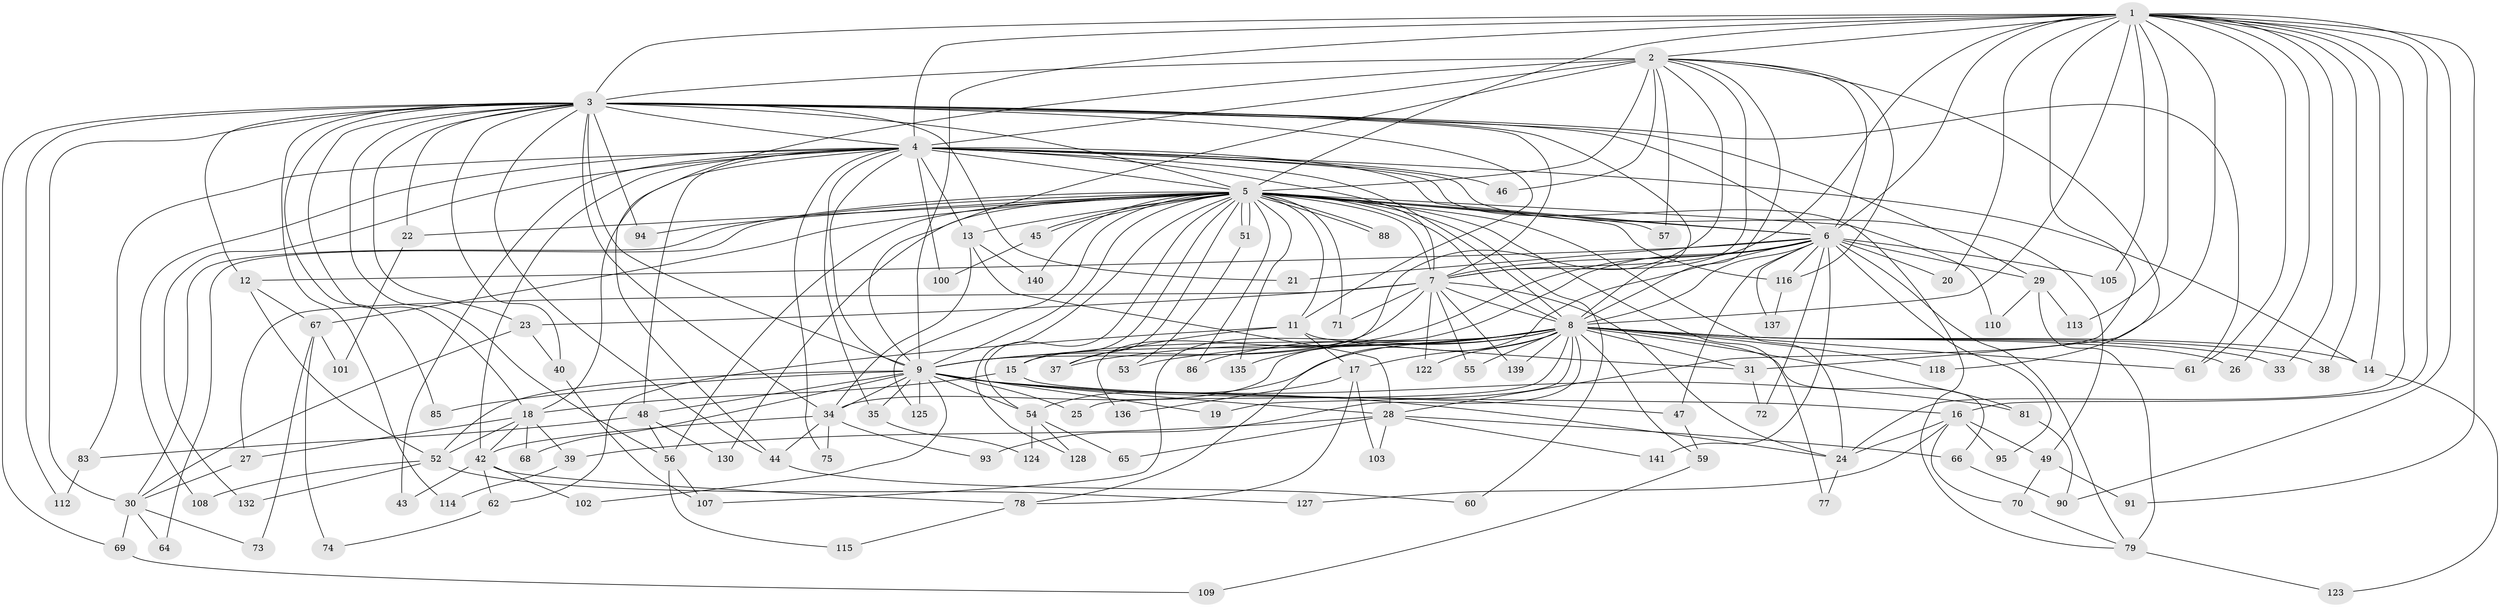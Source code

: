 // original degree distribution, {24: 0.0070921985815602835, 17: 0.014184397163120567, 27: 0.0070921985815602835, 26: 0.0070921985815602835, 32: 0.0070921985815602835, 21: 0.0070921985815602835, 16: 0.0070921985815602835, 33: 0.0070921985815602835, 25: 0.0070921985815602835, 6: 0.03546099290780142, 4: 0.06382978723404255, 5: 0.05673758865248227, 7: 0.02127659574468085, 8: 0.014184397163120567, 2: 0.5602836879432624, 3: 0.1773049645390071}
// Generated by graph-tools (version 1.1) at 2025/10/02/27/25 16:10:59]
// undirected, 110 vertices, 262 edges
graph export_dot {
graph [start="1"]
  node [color=gray90,style=filled];
  1 [super="+129"];
  2 [super="+121"];
  3 [super="+63"];
  4 [super="+82"];
  5 [super="+10"];
  6 [super="+89"];
  7 [super="+120"];
  8 [super="+58"];
  9 [super="+80"];
  11 [super="+92"];
  12;
  13;
  14 [super="+133"];
  15;
  16 [super="+41"];
  17;
  18 [super="+32"];
  19;
  20;
  21;
  22;
  23 [super="+87"];
  24 [super="+99"];
  25;
  26;
  27;
  28 [super="+36"];
  29 [super="+84"];
  30;
  31 [super="+76"];
  33;
  34 [super="+50"];
  35;
  37;
  38;
  39;
  40;
  42 [super="+97"];
  43;
  44 [super="+119"];
  45;
  46;
  47;
  48;
  49;
  51;
  52 [super="+96"];
  53;
  54 [super="+98"];
  55;
  56 [super="+131"];
  57;
  59;
  60;
  61 [super="+117"];
  62;
  64;
  65;
  66;
  67;
  68;
  69;
  70 [super="+106"];
  71;
  72;
  73;
  74;
  75;
  77;
  78 [super="+104"];
  79 [super="+134"];
  81;
  83;
  85;
  86;
  88;
  90 [super="+138"];
  91;
  93;
  94;
  95;
  100;
  101;
  102;
  103;
  105;
  107 [super="+111"];
  108;
  109;
  110;
  112;
  113;
  114;
  115;
  116 [super="+126"];
  118;
  122;
  123;
  124;
  125;
  127;
  128;
  130;
  132;
  135;
  136;
  137;
  139;
  140;
  141;
  1 -- 2;
  1 -- 3 [weight=2];
  1 -- 4;
  1 -- 5 [weight=2];
  1 -- 6;
  1 -- 7;
  1 -- 8;
  1 -- 9;
  1 -- 16;
  1 -- 20;
  1 -- 24;
  1 -- 26;
  1 -- 28;
  1 -- 31;
  1 -- 33;
  1 -- 38;
  1 -- 90;
  1 -- 91;
  1 -- 105;
  1 -- 113;
  1 -- 14;
  1 -- 61;
  2 -- 3;
  2 -- 4 [weight=2];
  2 -- 5 [weight=3];
  2 -- 6;
  2 -- 7;
  2 -- 8;
  2 -- 9;
  2 -- 44;
  2 -- 46;
  2 -- 57;
  2 -- 118;
  2 -- 136;
  2 -- 116;
  3 -- 4;
  3 -- 5 [weight=2];
  3 -- 6;
  3 -- 7;
  3 -- 8;
  3 -- 9;
  3 -- 11;
  3 -- 12;
  3 -- 18;
  3 -- 21;
  3 -- 22;
  3 -- 23;
  3 -- 29;
  3 -- 34;
  3 -- 40;
  3 -- 44;
  3 -- 61;
  3 -- 69;
  3 -- 85;
  3 -- 94;
  3 -- 112;
  3 -- 56;
  3 -- 114;
  3 -- 30;
  4 -- 5 [weight=2];
  4 -- 6 [weight=2];
  4 -- 7;
  4 -- 8;
  4 -- 9;
  4 -- 13;
  4 -- 14;
  4 -- 18;
  4 -- 35;
  4 -- 42;
  4 -- 43;
  4 -- 46;
  4 -- 48;
  4 -- 49;
  4 -- 75;
  4 -- 79;
  4 -- 83;
  4 -- 100;
  4 -- 108;
  4 -- 132;
  5 -- 6 [weight=2];
  5 -- 7 [weight=2];
  5 -- 8 [weight=2];
  5 -- 9 [weight=2];
  5 -- 13;
  5 -- 15;
  5 -- 22;
  5 -- 30;
  5 -- 37;
  5 -- 45;
  5 -- 45;
  5 -- 51;
  5 -- 51;
  5 -- 56;
  5 -- 57;
  5 -- 71;
  5 -- 77;
  5 -- 86;
  5 -- 88;
  5 -- 88;
  5 -- 110;
  5 -- 116;
  5 -- 125;
  5 -- 128;
  5 -- 130;
  5 -- 135;
  5 -- 140;
  5 -- 64;
  5 -- 67;
  5 -- 11;
  5 -- 54;
  5 -- 60;
  5 -- 94;
  5 -- 24;
  6 -- 7;
  6 -- 8;
  6 -- 9;
  6 -- 12;
  6 -- 20;
  6 -- 21;
  6 -- 29;
  6 -- 47;
  6 -- 72;
  6 -- 95;
  6 -- 107;
  6 -- 137;
  6 -- 141;
  6 -- 78;
  6 -- 116;
  6 -- 105;
  6 -- 79;
  7 -- 8;
  7 -- 9;
  7 -- 23;
  7 -- 27;
  7 -- 55;
  7 -- 71;
  7 -- 122;
  7 -- 139;
  7 -- 24;
  8 -- 9 [weight=2];
  8 -- 14;
  8 -- 15;
  8 -- 17;
  8 -- 19;
  8 -- 25;
  8 -- 26;
  8 -- 33;
  8 -- 37;
  8 -- 38;
  8 -- 53;
  8 -- 54;
  8 -- 55;
  8 -- 61;
  8 -- 66;
  8 -- 81;
  8 -- 86;
  8 -- 93;
  8 -- 118;
  8 -- 122;
  8 -- 135;
  8 -- 139;
  8 -- 31;
  8 -- 34;
  8 -- 59;
  9 -- 19;
  9 -- 24;
  9 -- 25;
  9 -- 35;
  9 -- 47;
  9 -- 48;
  9 -- 68;
  9 -- 81;
  9 -- 85;
  9 -- 102;
  9 -- 125;
  9 -- 28;
  9 -- 54;
  9 -- 52;
  9 -- 34;
  11 -- 17;
  11 -- 31;
  11 -- 62;
  11 -- 37;
  12 -- 52;
  12 -- 67;
  13 -- 28;
  13 -- 34;
  13 -- 140;
  14 -- 123;
  15 -- 16;
  15 -- 18;
  16 -- 49;
  16 -- 70;
  16 -- 95;
  16 -- 127;
  16 -- 24;
  17 -- 78;
  17 -- 103;
  17 -- 136;
  18 -- 27;
  18 -- 39;
  18 -- 42;
  18 -- 52;
  18 -- 68;
  22 -- 101;
  23 -- 40;
  23 -- 30;
  24 -- 77;
  27 -- 30;
  28 -- 39;
  28 -- 103;
  28 -- 141;
  28 -- 65;
  28 -- 66;
  29 -- 79 [weight=2];
  29 -- 113;
  29 -- 110;
  30 -- 64;
  30 -- 69;
  30 -- 73;
  31 -- 72;
  34 -- 75;
  34 -- 93;
  34 -- 42;
  34 -- 44;
  35 -- 124;
  39 -- 114;
  40 -- 107;
  42 -- 43;
  42 -- 62;
  42 -- 78;
  42 -- 102;
  44 -- 60;
  45 -- 100;
  47 -- 59;
  48 -- 56;
  48 -- 83;
  48 -- 130;
  49 -- 70;
  49 -- 91;
  51 -- 53;
  52 -- 127;
  52 -- 132;
  52 -- 108;
  54 -- 65;
  54 -- 124;
  54 -- 128;
  56 -- 107;
  56 -- 115;
  59 -- 109;
  62 -- 74;
  66 -- 90;
  67 -- 73;
  67 -- 74;
  67 -- 101;
  69 -- 109;
  70 -- 79;
  78 -- 115;
  79 -- 123;
  81 -- 90;
  83 -- 112;
  116 -- 137;
}
